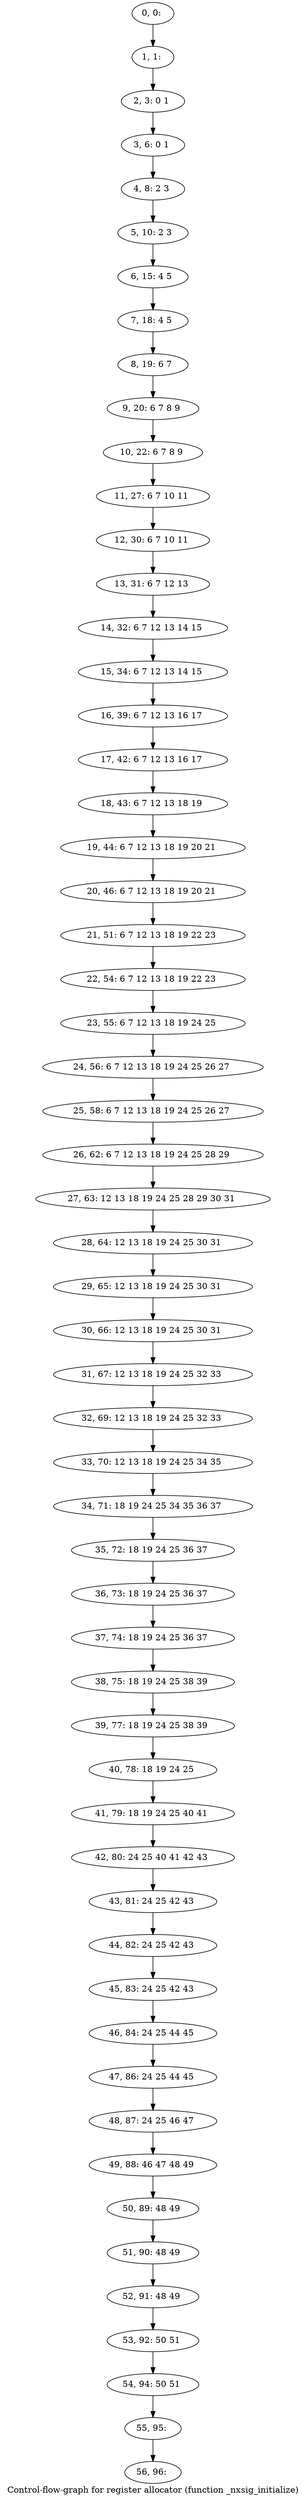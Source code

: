 digraph G {
graph [label="Control-flow-graph for register allocator (function _nxsig_initialize)"]
0[label="0, 0: "];
1[label="1, 1: "];
2[label="2, 3: 0 1 "];
3[label="3, 6: 0 1 "];
4[label="4, 8: 2 3 "];
5[label="5, 10: 2 3 "];
6[label="6, 15: 4 5 "];
7[label="7, 18: 4 5 "];
8[label="8, 19: 6 7 "];
9[label="9, 20: 6 7 8 9 "];
10[label="10, 22: 6 7 8 9 "];
11[label="11, 27: 6 7 10 11 "];
12[label="12, 30: 6 7 10 11 "];
13[label="13, 31: 6 7 12 13 "];
14[label="14, 32: 6 7 12 13 14 15 "];
15[label="15, 34: 6 7 12 13 14 15 "];
16[label="16, 39: 6 7 12 13 16 17 "];
17[label="17, 42: 6 7 12 13 16 17 "];
18[label="18, 43: 6 7 12 13 18 19 "];
19[label="19, 44: 6 7 12 13 18 19 20 21 "];
20[label="20, 46: 6 7 12 13 18 19 20 21 "];
21[label="21, 51: 6 7 12 13 18 19 22 23 "];
22[label="22, 54: 6 7 12 13 18 19 22 23 "];
23[label="23, 55: 6 7 12 13 18 19 24 25 "];
24[label="24, 56: 6 7 12 13 18 19 24 25 26 27 "];
25[label="25, 58: 6 7 12 13 18 19 24 25 26 27 "];
26[label="26, 62: 6 7 12 13 18 19 24 25 28 29 "];
27[label="27, 63: 12 13 18 19 24 25 28 29 30 31 "];
28[label="28, 64: 12 13 18 19 24 25 30 31 "];
29[label="29, 65: 12 13 18 19 24 25 30 31 "];
30[label="30, 66: 12 13 18 19 24 25 30 31 "];
31[label="31, 67: 12 13 18 19 24 25 32 33 "];
32[label="32, 69: 12 13 18 19 24 25 32 33 "];
33[label="33, 70: 12 13 18 19 24 25 34 35 "];
34[label="34, 71: 18 19 24 25 34 35 36 37 "];
35[label="35, 72: 18 19 24 25 36 37 "];
36[label="36, 73: 18 19 24 25 36 37 "];
37[label="37, 74: 18 19 24 25 36 37 "];
38[label="38, 75: 18 19 24 25 38 39 "];
39[label="39, 77: 18 19 24 25 38 39 "];
40[label="40, 78: 18 19 24 25 "];
41[label="41, 79: 18 19 24 25 40 41 "];
42[label="42, 80: 24 25 40 41 42 43 "];
43[label="43, 81: 24 25 42 43 "];
44[label="44, 82: 24 25 42 43 "];
45[label="45, 83: 24 25 42 43 "];
46[label="46, 84: 24 25 44 45 "];
47[label="47, 86: 24 25 44 45 "];
48[label="48, 87: 24 25 46 47 "];
49[label="49, 88: 46 47 48 49 "];
50[label="50, 89: 48 49 "];
51[label="51, 90: 48 49 "];
52[label="52, 91: 48 49 "];
53[label="53, 92: 50 51 "];
54[label="54, 94: 50 51 "];
55[label="55, 95: "];
56[label="56, 96: "];
0->1 ;
1->2 ;
2->3 ;
3->4 ;
4->5 ;
5->6 ;
6->7 ;
7->8 ;
8->9 ;
9->10 ;
10->11 ;
11->12 ;
12->13 ;
13->14 ;
14->15 ;
15->16 ;
16->17 ;
17->18 ;
18->19 ;
19->20 ;
20->21 ;
21->22 ;
22->23 ;
23->24 ;
24->25 ;
25->26 ;
26->27 ;
27->28 ;
28->29 ;
29->30 ;
30->31 ;
31->32 ;
32->33 ;
33->34 ;
34->35 ;
35->36 ;
36->37 ;
37->38 ;
38->39 ;
39->40 ;
40->41 ;
41->42 ;
42->43 ;
43->44 ;
44->45 ;
45->46 ;
46->47 ;
47->48 ;
48->49 ;
49->50 ;
50->51 ;
51->52 ;
52->53 ;
53->54 ;
54->55 ;
55->56 ;
}
